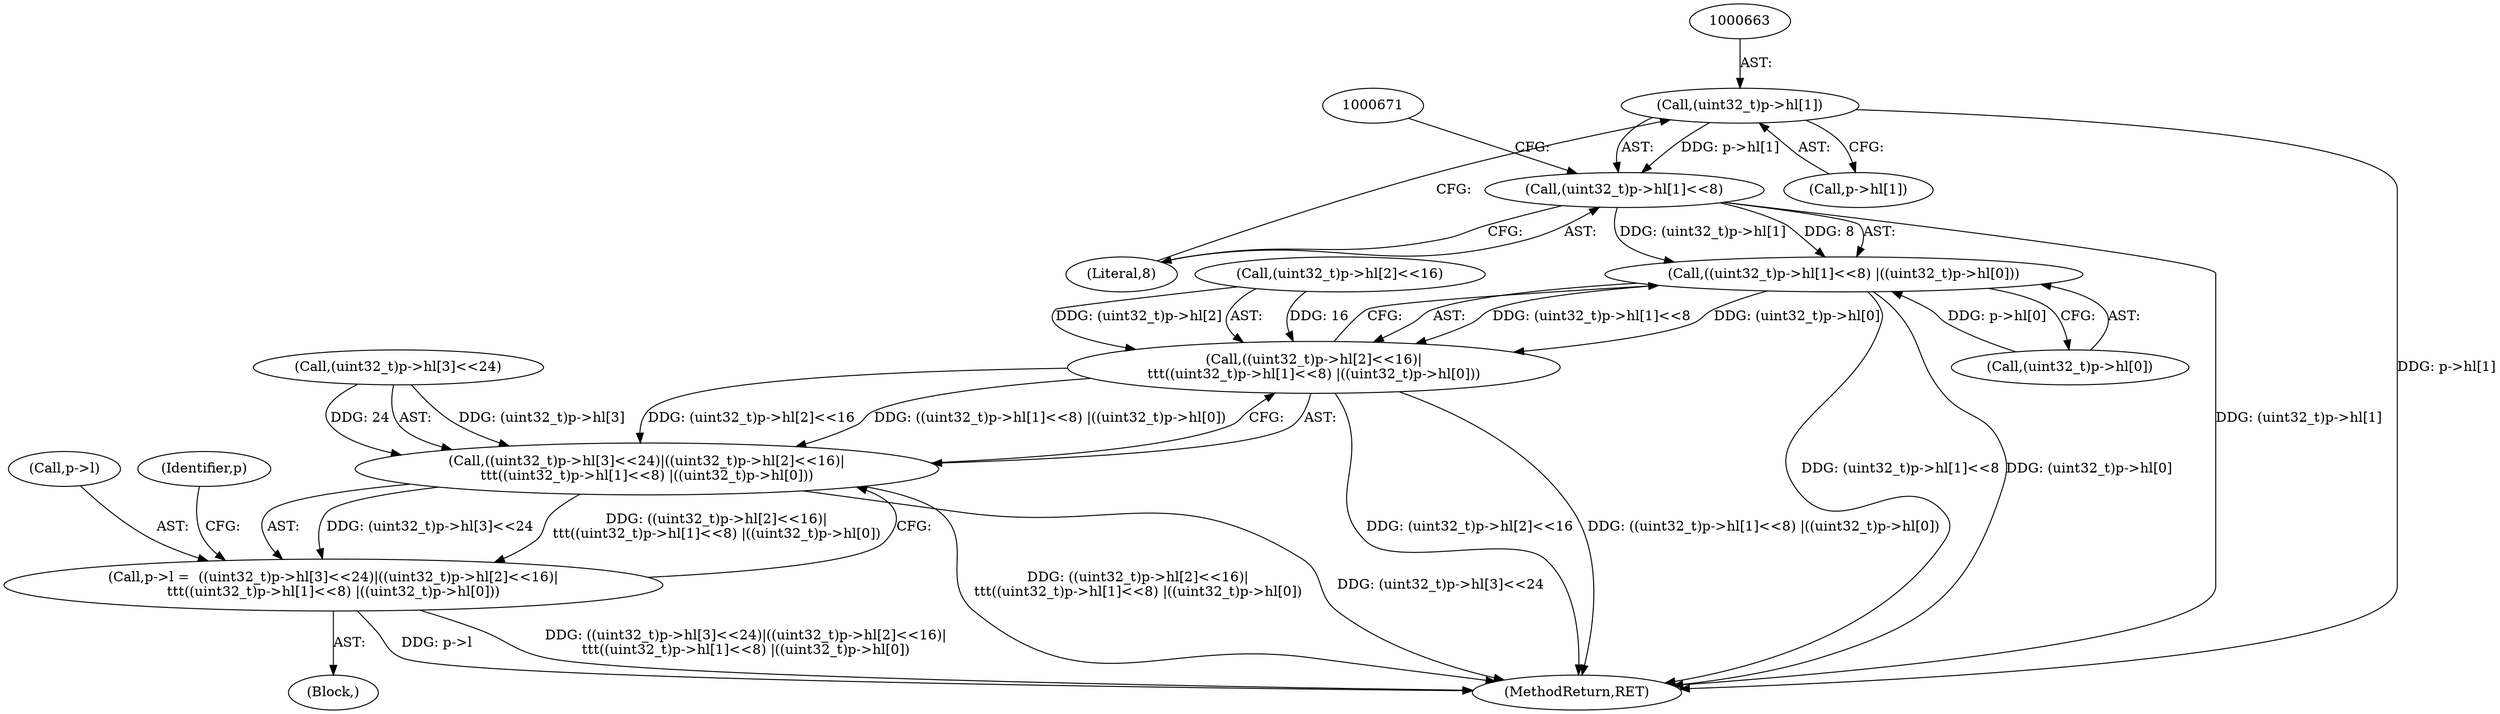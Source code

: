 digraph "0_file_4a284c89d6ef11aca34da65da7d673050a5ea320_2@array" {
"1000662" [label="(Call,(uint32_t)p->hl[1])"];
"1000661" [label="(Call,(uint32_t)p->hl[1]<<8)"];
"1000660" [label="(Call,((uint32_t)p->hl[1]<<8) |((uint32_t)p->hl[0]))"];
"1000650" [label="(Call,((uint32_t)p->hl[2]<<16)|\n\t\t\t((uint32_t)p->hl[1]<<8) |((uint32_t)p->hl[0]))"];
"1000640" [label="(Call,((uint32_t)p->hl[3]<<24)|((uint32_t)p->hl[2]<<16)|\n\t\t\t((uint32_t)p->hl[1]<<8) |((uint32_t)p->hl[0]))"];
"1000636" [label="(Call,p->l =  ((uint32_t)p->hl[3]<<24)|((uint32_t)p->hl[2]<<16)|\n\t\t\t((uint32_t)p->hl[1]<<8) |((uint32_t)p->hl[0]))"];
"1000660" [label="(Call,((uint32_t)p->hl[1]<<8) |((uint32_t)p->hl[0]))"];
"1000670" [label="(Call,(uint32_t)p->hl[0])"];
"1000879" [label="(MethodReturn,RET)"];
"1000641" [label="(Call,(uint32_t)p->hl[3]<<24)"];
"1000678" [label="(Identifier,p)"];
"1000669" [label="(Literal,8)"];
"1000637" [label="(Call,p->l)"];
"1000650" [label="(Call,((uint32_t)p->hl[2]<<16)|\n\t\t\t((uint32_t)p->hl[1]<<8) |((uint32_t)p->hl[0]))"];
"1000119" [label="(Block,)"];
"1000664" [label="(Call,p->hl[1])"];
"1000640" [label="(Call,((uint32_t)p->hl[3]<<24)|((uint32_t)p->hl[2]<<16)|\n\t\t\t((uint32_t)p->hl[1]<<8) |((uint32_t)p->hl[0]))"];
"1000661" [label="(Call,(uint32_t)p->hl[1]<<8)"];
"1000662" [label="(Call,(uint32_t)p->hl[1])"];
"1000636" [label="(Call,p->l =  ((uint32_t)p->hl[3]<<24)|((uint32_t)p->hl[2]<<16)|\n\t\t\t((uint32_t)p->hl[1]<<8) |((uint32_t)p->hl[0]))"];
"1000651" [label="(Call,(uint32_t)p->hl[2]<<16)"];
"1000662" -> "1000661"  [label="AST: "];
"1000662" -> "1000664"  [label="CFG: "];
"1000663" -> "1000662"  [label="AST: "];
"1000664" -> "1000662"  [label="AST: "];
"1000669" -> "1000662"  [label="CFG: "];
"1000662" -> "1000879"  [label="DDG: p->hl[1]"];
"1000662" -> "1000661"  [label="DDG: p->hl[1]"];
"1000661" -> "1000660"  [label="AST: "];
"1000661" -> "1000669"  [label="CFG: "];
"1000669" -> "1000661"  [label="AST: "];
"1000671" -> "1000661"  [label="CFG: "];
"1000661" -> "1000879"  [label="DDG: (uint32_t)p->hl[1]"];
"1000661" -> "1000660"  [label="DDG: (uint32_t)p->hl[1]"];
"1000661" -> "1000660"  [label="DDG: 8"];
"1000660" -> "1000650"  [label="AST: "];
"1000660" -> "1000670"  [label="CFG: "];
"1000670" -> "1000660"  [label="AST: "];
"1000650" -> "1000660"  [label="CFG: "];
"1000660" -> "1000879"  [label="DDG: (uint32_t)p->hl[1]<<8"];
"1000660" -> "1000879"  [label="DDG: (uint32_t)p->hl[0]"];
"1000660" -> "1000650"  [label="DDG: (uint32_t)p->hl[1]<<8"];
"1000660" -> "1000650"  [label="DDG: (uint32_t)p->hl[0]"];
"1000670" -> "1000660"  [label="DDG: p->hl[0]"];
"1000650" -> "1000640"  [label="AST: "];
"1000651" -> "1000650"  [label="AST: "];
"1000640" -> "1000650"  [label="CFG: "];
"1000650" -> "1000879"  [label="DDG: (uint32_t)p->hl[2]<<16"];
"1000650" -> "1000879"  [label="DDG: ((uint32_t)p->hl[1]<<8) |((uint32_t)p->hl[0])"];
"1000650" -> "1000640"  [label="DDG: (uint32_t)p->hl[2]<<16"];
"1000650" -> "1000640"  [label="DDG: ((uint32_t)p->hl[1]<<8) |((uint32_t)p->hl[0])"];
"1000651" -> "1000650"  [label="DDG: (uint32_t)p->hl[2]"];
"1000651" -> "1000650"  [label="DDG: 16"];
"1000640" -> "1000636"  [label="AST: "];
"1000641" -> "1000640"  [label="AST: "];
"1000636" -> "1000640"  [label="CFG: "];
"1000640" -> "1000879"  [label="DDG: ((uint32_t)p->hl[2]<<16)|\n\t\t\t((uint32_t)p->hl[1]<<8) |((uint32_t)p->hl[0])"];
"1000640" -> "1000879"  [label="DDG: (uint32_t)p->hl[3]<<24"];
"1000640" -> "1000636"  [label="DDG: (uint32_t)p->hl[3]<<24"];
"1000640" -> "1000636"  [label="DDG: ((uint32_t)p->hl[2]<<16)|\n\t\t\t((uint32_t)p->hl[1]<<8) |((uint32_t)p->hl[0])"];
"1000641" -> "1000640"  [label="DDG: (uint32_t)p->hl[3]"];
"1000641" -> "1000640"  [label="DDG: 24"];
"1000636" -> "1000119"  [label="AST: "];
"1000637" -> "1000636"  [label="AST: "];
"1000678" -> "1000636"  [label="CFG: "];
"1000636" -> "1000879"  [label="DDG: ((uint32_t)p->hl[3]<<24)|((uint32_t)p->hl[2]<<16)|\n\t\t\t((uint32_t)p->hl[1]<<8) |((uint32_t)p->hl[0])"];
"1000636" -> "1000879"  [label="DDG: p->l"];
}
